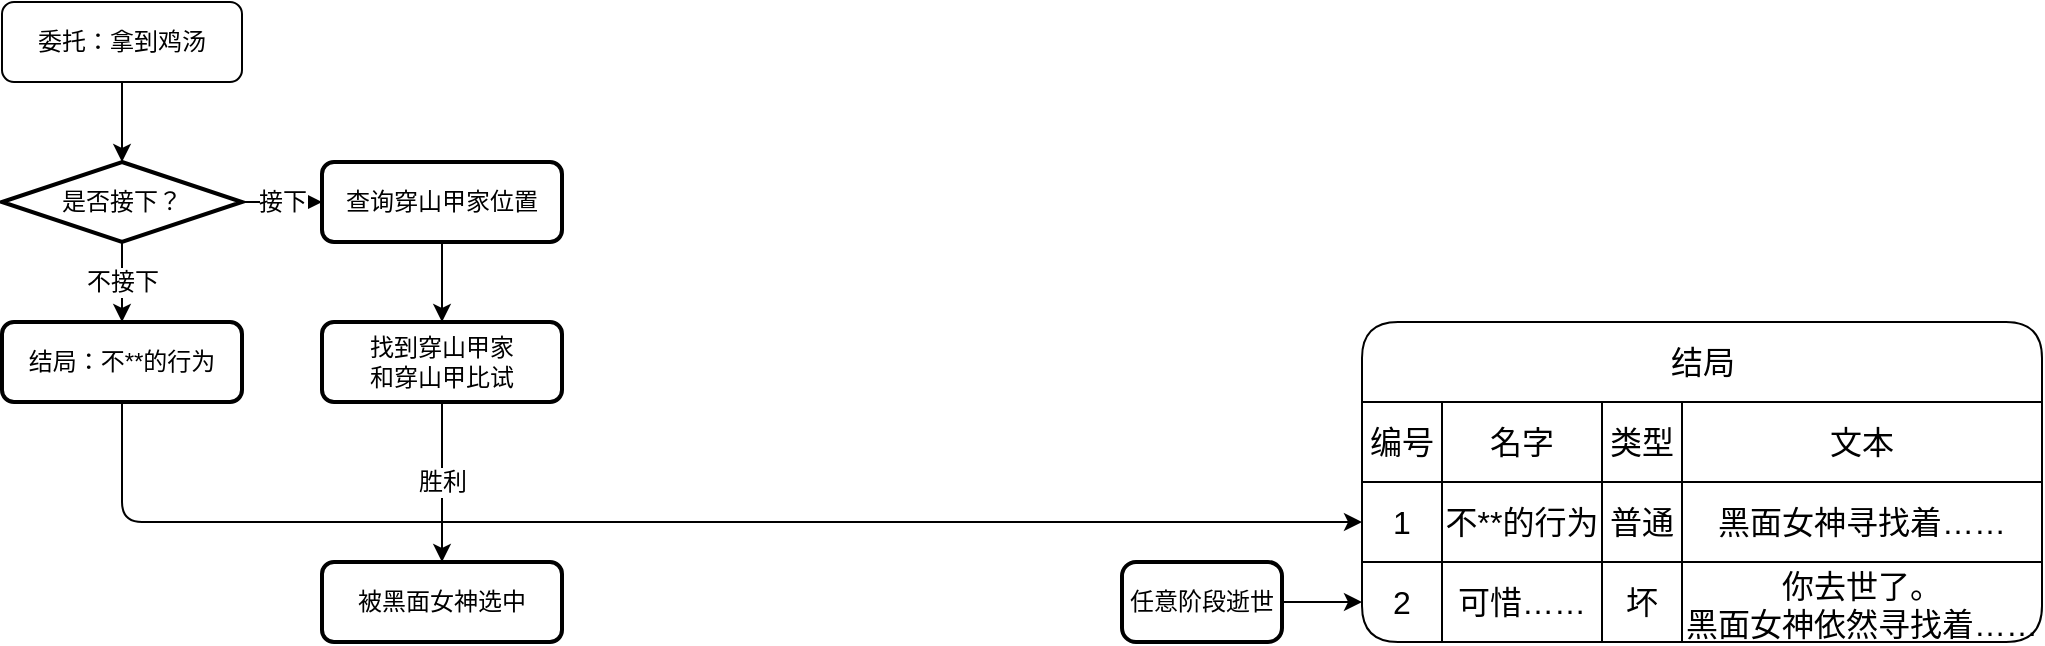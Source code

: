 <mxfile version="20.8.20" type="github">
  <diagram id="C5RBs43oDa-KdzZeNtuy" name="Page-1">
    <mxGraphModel dx="1434" dy="764" grid="1" gridSize="10" guides="1" tooltips="1" connect="1" arrows="1" fold="1" page="1" pageScale="1" pageWidth="827" pageHeight="1169" math="0" shadow="0">
      <root>
        <mxCell id="WIyWlLk6GJQsqaUBKTNV-0" />
        <mxCell id="WIyWlLk6GJQsqaUBKTNV-1" parent="WIyWlLk6GJQsqaUBKTNV-0" />
        <mxCell id="GXs71FnVznY9k2suRO1p-5" value="" style="edgeStyle=orthogonalEdgeStyle;rounded=1;orthogonalLoop=1;jettySize=auto;html=1;fontFamily=Helvetica;fontSize=12;fontColor=default;" edge="1" parent="WIyWlLk6GJQsqaUBKTNV-1" source="WIyWlLk6GJQsqaUBKTNV-3" target="GXs71FnVznY9k2suRO1p-4">
          <mxGeometry relative="1" as="geometry" />
        </mxCell>
        <mxCell id="WIyWlLk6GJQsqaUBKTNV-3" value="委托：拿到鸡汤" style="rounded=1;whiteSpace=wrap;html=1;fontSize=12;glass=0;strokeWidth=1;shadow=0;" parent="WIyWlLk6GJQsqaUBKTNV-1" vertex="1">
          <mxGeometry x="160" y="80" width="120" height="40" as="geometry" />
        </mxCell>
        <mxCell id="GXs71FnVznY9k2suRO1p-3" style="edgeStyle=orthogonalEdgeStyle;rounded=1;orthogonalLoop=1;jettySize=auto;html=1;exitX=0.5;exitY=1;exitDx=0;exitDy=0;" edge="1" parent="WIyWlLk6GJQsqaUBKTNV-1">
          <mxGeometry relative="1" as="geometry">
            <mxPoint x="220" y="200" as="sourcePoint" />
            <mxPoint x="220" y="200" as="targetPoint" />
          </mxGeometry>
        </mxCell>
        <mxCell id="GXs71FnVznY9k2suRO1p-7" value="接下" style="edgeStyle=orthogonalEdgeStyle;rounded=1;orthogonalLoop=1;jettySize=auto;html=1;fontFamily=Helvetica;fontSize=12;fontColor=default;" edge="1" parent="WIyWlLk6GJQsqaUBKTNV-1" source="GXs71FnVznY9k2suRO1p-4" target="GXs71FnVznY9k2suRO1p-6">
          <mxGeometry relative="1" as="geometry" />
        </mxCell>
        <mxCell id="GXs71FnVznY9k2suRO1p-24" value="不接下" style="edgeStyle=orthogonalEdgeStyle;rounded=1;orthogonalLoop=1;jettySize=auto;html=1;fontFamily=Helvetica;fontSize=12;fontColor=default;" edge="1" parent="WIyWlLk6GJQsqaUBKTNV-1" source="GXs71FnVznY9k2suRO1p-4" target="GXs71FnVznY9k2suRO1p-8">
          <mxGeometry relative="1" as="geometry" />
        </mxCell>
        <mxCell id="GXs71FnVznY9k2suRO1p-4" value="是否接下？" style="strokeWidth=2;html=1;shape=mxgraph.flowchart.decision;whiteSpace=wrap;rounded=1;shadow=0;glass=0;strokeColor=default;fontFamily=Helvetica;fontSize=12;fontColor=default;fillColor=default;" vertex="1" parent="WIyWlLk6GJQsqaUBKTNV-1">
          <mxGeometry x="160" y="160" width="120" height="40" as="geometry" />
        </mxCell>
        <mxCell id="GXs71FnVznY9k2suRO1p-35" value="" style="edgeStyle=orthogonalEdgeStyle;rounded=1;orthogonalLoop=1;jettySize=auto;html=1;fontFamily=Helvetica;fontSize=12;fontColor=default;" edge="1" parent="WIyWlLk6GJQsqaUBKTNV-1" source="GXs71FnVznY9k2suRO1p-6" target="GXs71FnVznY9k2suRO1p-34">
          <mxGeometry relative="1" as="geometry" />
        </mxCell>
        <mxCell id="GXs71FnVznY9k2suRO1p-6" value="查询穿山甲家位置" style="whiteSpace=wrap;html=1;strokeWidth=2;rounded=1;shadow=0;glass=0;strokeColor=default;fontFamily=Helvetica;fontSize=12;fontColor=default;fillColor=default;" vertex="1" parent="WIyWlLk6GJQsqaUBKTNV-1">
          <mxGeometry x="320" y="160" width="120" height="40" as="geometry" />
        </mxCell>
        <mxCell id="GXs71FnVznY9k2suRO1p-22" style="edgeStyle=orthogonalEdgeStyle;rounded=1;orthogonalLoop=1;jettySize=auto;html=1;entryX=0;entryY=0.5;entryDx=0;entryDy=0;fontFamily=Helvetica;fontSize=12;fontColor=default;" edge="1" parent="WIyWlLk6GJQsqaUBKTNV-1" source="GXs71FnVznY9k2suRO1p-8" target="GXs71FnVznY9k2suRO1p-14">
          <mxGeometry relative="1" as="geometry">
            <Array as="points">
              <mxPoint x="220" y="340" />
            </Array>
          </mxGeometry>
        </mxCell>
        <mxCell id="GXs71FnVznY9k2suRO1p-8" value="结局：不**的行为" style="whiteSpace=wrap;html=1;strokeWidth=2;rounded=1;shadow=0;glass=0;strokeColor=default;fontFamily=Helvetica;fontSize=12;fontColor=default;fillColor=default;" vertex="1" parent="WIyWlLk6GJQsqaUBKTNV-1">
          <mxGeometry x="160" y="240" width="120" height="40" as="geometry" />
        </mxCell>
        <mxCell id="GXs71FnVznY9k2suRO1p-9" value="结局" style="shape=table;startSize=40;container=1;collapsible=0;childLayout=tableLayout;strokeColor=default;fontSize=16;rounded=1;shadow=0;glass=0;strokeWidth=1;fontFamily=Helvetica;fontColor=default;fillColor=default;html=1;" vertex="1" parent="WIyWlLk6GJQsqaUBKTNV-1">
          <mxGeometry x="840" y="240" width="340" height="160" as="geometry" />
        </mxCell>
        <mxCell id="GXs71FnVznY9k2suRO1p-10" value="" style="shape=tableRow;horizontal=0;startSize=0;swimlaneHead=0;swimlaneBody=0;strokeColor=inherit;top=0;left=0;bottom=0;right=0;collapsible=0;dropTarget=0;fillColor=none;points=[[0,0.5],[1,0.5]];portConstraint=eastwest;fontSize=16;rounded=1;shadow=0;glass=0;strokeWidth=1;fontFamily=Helvetica;fontColor=default;html=1;" vertex="1" parent="GXs71FnVznY9k2suRO1p-9">
          <mxGeometry y="40" width="340" height="40" as="geometry" />
        </mxCell>
        <mxCell id="GXs71FnVznY9k2suRO1p-11" value="编号" style="shape=partialRectangle;html=1;whiteSpace=wrap;connectable=0;strokeColor=inherit;overflow=hidden;fillColor=none;top=0;left=0;bottom=0;right=0;pointerEvents=1;fontSize=16;rounded=1;shadow=0;glass=0;strokeWidth=1;fontFamily=Helvetica;fontColor=default;" vertex="1" parent="GXs71FnVznY9k2suRO1p-10">
          <mxGeometry width="40" height="40" as="geometry">
            <mxRectangle width="40" height="40" as="alternateBounds" />
          </mxGeometry>
        </mxCell>
        <mxCell id="GXs71FnVznY9k2suRO1p-12" value="名字" style="shape=partialRectangle;html=1;whiteSpace=wrap;connectable=0;strokeColor=inherit;overflow=hidden;fillColor=none;top=0;left=0;bottom=0;right=0;pointerEvents=1;fontSize=16;rounded=1;shadow=0;glass=0;strokeWidth=1;fontFamily=Helvetica;fontColor=default;" vertex="1" parent="GXs71FnVznY9k2suRO1p-10">
          <mxGeometry x="40" width="80" height="40" as="geometry">
            <mxRectangle width="80" height="40" as="alternateBounds" />
          </mxGeometry>
        </mxCell>
        <mxCell id="GXs71FnVznY9k2suRO1p-28" value="类型" style="shape=partialRectangle;html=1;whiteSpace=wrap;connectable=0;strokeColor=inherit;overflow=hidden;fillColor=none;top=0;left=0;bottom=0;right=0;pointerEvents=1;fontSize=16;rounded=1;shadow=0;glass=0;strokeWidth=1;fontFamily=Helvetica;fontColor=default;" vertex="1" parent="GXs71FnVznY9k2suRO1p-10">
          <mxGeometry x="120" width="40" height="40" as="geometry">
            <mxRectangle width="40" height="40" as="alternateBounds" />
          </mxGeometry>
        </mxCell>
        <mxCell id="GXs71FnVznY9k2suRO1p-13" value="文本" style="shape=partialRectangle;html=1;whiteSpace=wrap;connectable=0;strokeColor=inherit;overflow=hidden;fillColor=none;top=0;left=0;bottom=0;right=0;pointerEvents=1;fontSize=16;rounded=1;shadow=0;glass=0;strokeWidth=1;fontFamily=Helvetica;fontColor=default;" vertex="1" parent="GXs71FnVznY9k2suRO1p-10">
          <mxGeometry x="160" width="180" height="40" as="geometry">
            <mxRectangle width="180" height="40" as="alternateBounds" />
          </mxGeometry>
        </mxCell>
        <mxCell id="GXs71FnVznY9k2suRO1p-14" value="" style="shape=tableRow;horizontal=0;startSize=0;swimlaneHead=0;swimlaneBody=0;strokeColor=inherit;top=0;left=0;bottom=0;right=0;collapsible=0;dropTarget=0;fillColor=none;points=[[0,0.5],[1,0.5]];portConstraint=eastwest;fontSize=16;rounded=1;shadow=0;glass=0;strokeWidth=1;fontFamily=Helvetica;fontColor=default;html=1;" vertex="1" parent="GXs71FnVznY9k2suRO1p-9">
          <mxGeometry y="80" width="340" height="40" as="geometry" />
        </mxCell>
        <mxCell id="GXs71FnVznY9k2suRO1p-15" value="1" style="shape=partialRectangle;html=1;whiteSpace=wrap;connectable=0;strokeColor=inherit;overflow=hidden;fillColor=none;top=0;left=0;bottom=0;right=0;pointerEvents=1;fontSize=16;rounded=1;shadow=0;glass=0;strokeWidth=1;fontFamily=Helvetica;fontColor=default;" vertex="1" parent="GXs71FnVznY9k2suRO1p-14">
          <mxGeometry width="40" height="40" as="geometry">
            <mxRectangle width="40" height="40" as="alternateBounds" />
          </mxGeometry>
        </mxCell>
        <mxCell id="GXs71FnVznY9k2suRO1p-16" value="不**的行为" style="shape=partialRectangle;html=1;whiteSpace=wrap;connectable=0;strokeColor=inherit;overflow=hidden;fillColor=none;top=0;left=0;bottom=0;right=0;pointerEvents=1;fontSize=16;rounded=1;shadow=0;glass=0;strokeWidth=1;fontFamily=Helvetica;fontColor=default;" vertex="1" parent="GXs71FnVznY9k2suRO1p-14">
          <mxGeometry x="40" width="80" height="40" as="geometry">
            <mxRectangle width="80" height="40" as="alternateBounds" />
          </mxGeometry>
        </mxCell>
        <mxCell id="GXs71FnVznY9k2suRO1p-29" value="普通" style="shape=partialRectangle;html=1;whiteSpace=wrap;connectable=0;strokeColor=inherit;overflow=hidden;fillColor=none;top=0;left=0;bottom=0;right=0;pointerEvents=1;fontSize=16;rounded=1;shadow=0;glass=0;strokeWidth=1;fontFamily=Helvetica;fontColor=default;" vertex="1" parent="GXs71FnVznY9k2suRO1p-14">
          <mxGeometry x="120" width="40" height="40" as="geometry">
            <mxRectangle width="40" height="40" as="alternateBounds" />
          </mxGeometry>
        </mxCell>
        <mxCell id="GXs71FnVznY9k2suRO1p-17" value="黑面女神寻找着……" style="shape=partialRectangle;html=1;whiteSpace=wrap;connectable=0;strokeColor=inherit;overflow=hidden;fillColor=none;top=0;left=0;bottom=0;right=0;pointerEvents=1;fontSize=16;rounded=1;shadow=0;glass=0;strokeWidth=1;fontFamily=Helvetica;fontColor=default;" vertex="1" parent="GXs71FnVznY9k2suRO1p-14">
          <mxGeometry x="160" width="180" height="40" as="geometry">
            <mxRectangle width="180" height="40" as="alternateBounds" />
          </mxGeometry>
        </mxCell>
        <mxCell id="GXs71FnVznY9k2suRO1p-18" value="" style="shape=tableRow;horizontal=0;startSize=0;swimlaneHead=0;swimlaneBody=0;strokeColor=inherit;top=0;left=0;bottom=0;right=0;collapsible=0;dropTarget=0;fillColor=none;points=[[0,0.5],[1,0.5]];portConstraint=eastwest;fontSize=16;rounded=1;shadow=0;glass=0;strokeWidth=1;fontFamily=Helvetica;fontColor=default;html=1;" vertex="1" parent="GXs71FnVznY9k2suRO1p-9">
          <mxGeometry y="120" width="340" height="40" as="geometry" />
        </mxCell>
        <mxCell id="GXs71FnVznY9k2suRO1p-19" value="2" style="shape=partialRectangle;html=1;whiteSpace=wrap;connectable=0;strokeColor=inherit;overflow=hidden;fillColor=none;top=0;left=0;bottom=0;right=0;pointerEvents=1;fontSize=16;rounded=1;shadow=0;glass=0;strokeWidth=1;fontFamily=Helvetica;fontColor=default;" vertex="1" parent="GXs71FnVznY9k2suRO1p-18">
          <mxGeometry width="40" height="40" as="geometry">
            <mxRectangle width="40" height="40" as="alternateBounds" />
          </mxGeometry>
        </mxCell>
        <mxCell id="GXs71FnVznY9k2suRO1p-20" value="可惜……" style="shape=partialRectangle;html=1;whiteSpace=wrap;connectable=0;strokeColor=inherit;overflow=hidden;fillColor=none;top=0;left=0;bottom=0;right=0;pointerEvents=1;fontSize=16;rounded=1;shadow=0;glass=0;strokeWidth=1;fontFamily=Helvetica;fontColor=default;" vertex="1" parent="GXs71FnVznY9k2suRO1p-18">
          <mxGeometry x="40" width="80" height="40" as="geometry">
            <mxRectangle width="80" height="40" as="alternateBounds" />
          </mxGeometry>
        </mxCell>
        <mxCell id="GXs71FnVznY9k2suRO1p-30" value="坏" style="shape=partialRectangle;html=1;whiteSpace=wrap;connectable=0;strokeColor=inherit;overflow=hidden;fillColor=none;top=0;left=0;bottom=0;right=0;pointerEvents=1;fontSize=16;rounded=1;shadow=0;glass=0;strokeWidth=1;fontFamily=Helvetica;fontColor=default;" vertex="1" parent="GXs71FnVznY9k2suRO1p-18">
          <mxGeometry x="120" width="40" height="40" as="geometry">
            <mxRectangle width="40" height="40" as="alternateBounds" />
          </mxGeometry>
        </mxCell>
        <mxCell id="GXs71FnVznY9k2suRO1p-21" value="你去世了。&lt;br&gt;黑面女神依然寻找着……" style="shape=partialRectangle;html=1;whiteSpace=wrap;connectable=0;strokeColor=inherit;overflow=hidden;fillColor=none;top=0;left=0;bottom=0;right=0;pointerEvents=1;fontSize=16;rounded=1;shadow=0;glass=0;strokeWidth=1;fontFamily=Helvetica;fontColor=default;" vertex="1" parent="GXs71FnVznY9k2suRO1p-18">
          <mxGeometry x="160" width="180" height="40" as="geometry">
            <mxRectangle width="180" height="40" as="alternateBounds" />
          </mxGeometry>
        </mxCell>
        <mxCell id="GXs71FnVznY9k2suRO1p-40" value="胜利" style="edgeStyle=orthogonalEdgeStyle;rounded=1;orthogonalLoop=1;jettySize=auto;html=1;fontFamily=Helvetica;fontSize=12;fontColor=default;" edge="1" parent="WIyWlLk6GJQsqaUBKTNV-1" source="GXs71FnVznY9k2suRO1p-34" target="GXs71FnVznY9k2suRO1p-39">
          <mxGeometry relative="1" as="geometry" />
        </mxCell>
        <mxCell id="GXs71FnVznY9k2suRO1p-34" value="找到穿山甲家&lt;br&gt;和穿山甲比试" style="whiteSpace=wrap;html=1;strokeWidth=2;rounded=1;shadow=0;glass=0;strokeColor=default;fontFamily=Helvetica;fontSize=12;fontColor=default;fillColor=default;" vertex="1" parent="WIyWlLk6GJQsqaUBKTNV-1">
          <mxGeometry x="320" y="240" width="120" height="40" as="geometry" />
        </mxCell>
        <mxCell id="GXs71FnVznY9k2suRO1p-38" style="edgeStyle=orthogonalEdgeStyle;rounded=1;orthogonalLoop=1;jettySize=auto;html=1;fontFamily=Helvetica;fontSize=12;fontColor=default;" edge="1" parent="WIyWlLk6GJQsqaUBKTNV-1" source="GXs71FnVznY9k2suRO1p-37" target="GXs71FnVznY9k2suRO1p-18">
          <mxGeometry relative="1" as="geometry" />
        </mxCell>
        <mxCell id="GXs71FnVznY9k2suRO1p-37" value="任意阶段逝世" style="rounded=1;whiteSpace=wrap;html=1;absoluteArcSize=1;arcSize=14;strokeWidth=2;shadow=0;glass=0;strokeColor=default;fontFamily=Helvetica;fontSize=12;fontColor=default;fillColor=default;" vertex="1" parent="WIyWlLk6GJQsqaUBKTNV-1">
          <mxGeometry x="720" y="360" width="80" height="40" as="geometry" />
        </mxCell>
        <mxCell id="GXs71FnVznY9k2suRO1p-39" value="被黑面女神选中" style="whiteSpace=wrap;html=1;strokeWidth=2;rounded=1;shadow=0;glass=0;strokeColor=default;fontFamily=Helvetica;fontSize=12;fontColor=default;fillColor=default;direction=east;" vertex="1" parent="WIyWlLk6GJQsqaUBKTNV-1">
          <mxGeometry x="320" y="360" width="120" height="40" as="geometry" />
        </mxCell>
      </root>
    </mxGraphModel>
  </diagram>
</mxfile>
